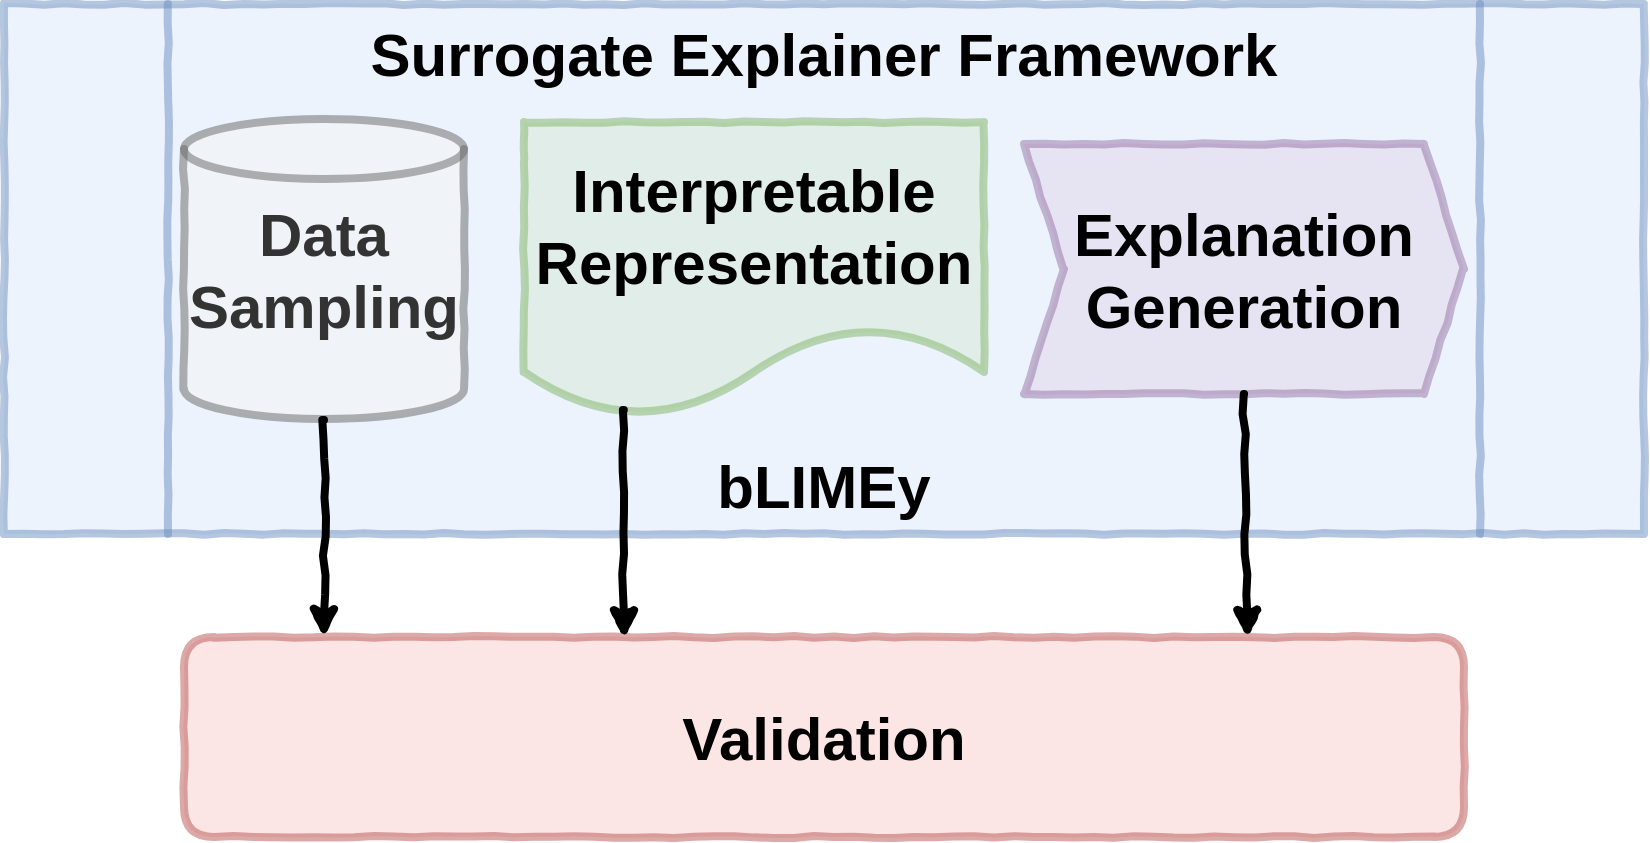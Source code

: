 <mxfile version="13.6.2" type="device"><diagram id="6QM6ibZpqovfl9P6oEfE" name="Page-1"><mxGraphModel dx="1301" dy="976" grid="1" gridSize="10" guides="1" tooltips="1" connect="1" arrows="1" fold="1" page="1" pageScale="1" pageWidth="2339" pageHeight="3300" math="0" shadow="0"><root><mxCell id="0"/><mxCell id="1" parent="0"/><mxCell id="V08S2gMysQz_0cxOLMyH-1" value="&lt;b style=&quot;font-size: 30px&quot;&gt;Surrogate&amp;nbsp;&lt;/b&gt;&lt;b style=&quot;font-size: 30px&quot;&gt;Explainer Framework&lt;/b&gt;&lt;b style=&quot;font-size: 30px&quot;&gt;&lt;br&gt;&lt;br&gt;&lt;br&gt;&lt;br&gt;&lt;br&gt;&lt;br&gt;bLIMEy&lt;/b&gt;" style="shape=process;whiteSpace=wrap;html=1;backgroundOutline=1;shadow=0;comic=1;sketch=0;jiggle=1;strokeWidth=4;opacity=50;fillColor=#dae8fc;strokeColor=#6c8ebf;spacing=2;" vertex="1" parent="1"><mxGeometry x="40" y="40" width="820" height="265" as="geometry"/></mxCell><mxCell id="V08S2gMysQz_0cxOLMyH-2" value="&lt;font style=&quot;font-size: 30px&quot;&gt;&lt;b&gt;Data&lt;br&gt;Sampling&lt;/b&gt;&lt;/font&gt;" style="shape=cylinder2;whiteSpace=wrap;html=1;boundedLbl=1;backgroundOutline=1;size=15;shadow=0;comic=1;sketch=0;jiggle=1;strokeWidth=4;opacity=50;fillColor=#f5f5f5;strokeColor=#666666;fontColor=#333333;" vertex="1" parent="1"><mxGeometry x="130" y="97.5" width="140" height="150" as="geometry"/></mxCell><mxCell id="V08S2gMysQz_0cxOLMyH-3" value="&lt;b style=&quot;font-size: 30px&quot;&gt;Explanation&lt;br&gt;Generation&lt;/b&gt;" style="shape=step;perimeter=stepPerimeter;whiteSpace=wrap;html=1;fixedSize=1;shadow=0;comic=1;sketch=0;jiggle=1;strokeWidth=4;opacity=50;fillColor=#e1d5e7;strokeColor=#9673a6;" vertex="1" parent="1"><mxGeometry x="550" y="110" width="220" height="125" as="geometry"/></mxCell><mxCell id="V08S2gMysQz_0cxOLMyH-4" value="&lt;font style=&quot;font-size: 30px&quot;&gt;&lt;b&gt;Interpretable&lt;br&gt;Representation&lt;/b&gt;&lt;/font&gt;" style="shape=document;whiteSpace=wrap;html=1;boundedLbl=1;shadow=0;comic=1;sketch=0;jiggle=1;strokeWidth=4;opacity=50;fillColor=#d5e8d4;strokeColor=#82b366;" vertex="1" parent="1"><mxGeometry x="300" y="99" width="230" height="147" as="geometry"/></mxCell><mxCell id="V08S2gMysQz_0cxOLMyH-5" value="&lt;b style=&quot;font-size: 30px&quot;&gt;Validation&lt;br&gt;&lt;/b&gt;" style="rounded=1;whiteSpace=wrap;html=1;shadow=0;comic=1;sketch=0;jiggle=1;strokeWidth=4;opacity=50;rotation=0;fillColor=#f8cecc;strokeColor=#b85450;" vertex="1" parent="1"><mxGeometry x="130" y="356.5" width="640" height="100" as="geometry"/></mxCell><mxCell id="V08S2gMysQz_0cxOLMyH-6" value="" style="endArrow=classic;html=1;strokeWidth=4;exitX=0.5;exitY=1.003;exitDx=0;exitDy=0;exitPerimeter=0;comic=1;" edge="1" parent="1" source="V08S2gMysQz_0cxOLMyH-2"><mxGeometry width="50" height="50" relative="1" as="geometry"><mxPoint x="300" y="267.5" as="sourcePoint"/><mxPoint x="200" y="357" as="targetPoint"/></mxGeometry></mxCell><mxCell id="V08S2gMysQz_0cxOLMyH-7" value="" style="endArrow=classic;html=1;strokeWidth=4;exitX=0.217;exitY=0.98;exitDx=0;exitDy=0;exitPerimeter=0;entryX=0.109;entryY=0;entryDx=0;entryDy=0;entryPerimeter=0;comic=1;" edge="1" parent="1" source="V08S2gMysQz_0cxOLMyH-4"><mxGeometry width="50" height="50" relative="1" as="geometry"><mxPoint x="350.24" y="247.95" as="sourcePoint"/><mxPoint x="350" y="357.5" as="targetPoint"/></mxGeometry></mxCell><mxCell id="V08S2gMysQz_0cxOLMyH-8" value="" style="endArrow=classic;html=1;strokeWidth=4;exitX=0.5;exitY=1.003;exitDx=0;exitDy=0;exitPerimeter=0;entryX=0.831;entryY=0.008;entryDx=0;entryDy=0;entryPerimeter=0;comic=1;" edge="1" parent="1" target="V08S2gMysQz_0cxOLMyH-5"><mxGeometry width="50" height="50" relative="1" as="geometry"><mxPoint x="660.04" y="235.0" as="sourcePoint"/><mxPoint x="659.8" y="344.55" as="targetPoint"/></mxGeometry></mxCell></root></mxGraphModel></diagram></mxfile>